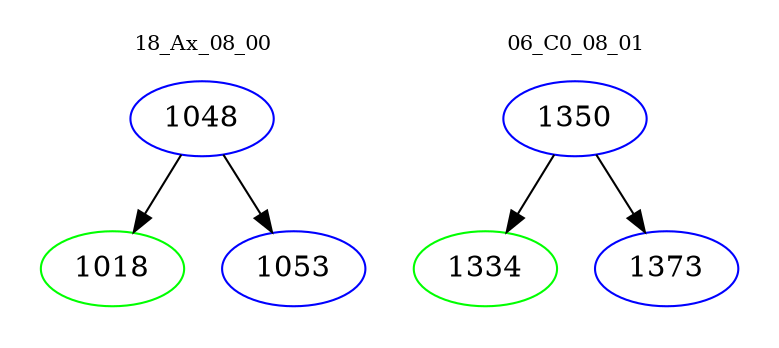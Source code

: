 digraph{
subgraph cluster_0 {
color = white
label = "18_Ax_08_00";
fontsize=10;
T0_1048 [label="1048", color="blue"]
T0_1048 -> T0_1018 [color="black"]
T0_1018 [label="1018", color="green"]
T0_1048 -> T0_1053 [color="black"]
T0_1053 [label="1053", color="blue"]
}
subgraph cluster_1 {
color = white
label = "06_C0_08_01";
fontsize=10;
T1_1350 [label="1350", color="blue"]
T1_1350 -> T1_1334 [color="black"]
T1_1334 [label="1334", color="green"]
T1_1350 -> T1_1373 [color="black"]
T1_1373 [label="1373", color="blue"]
}
}
